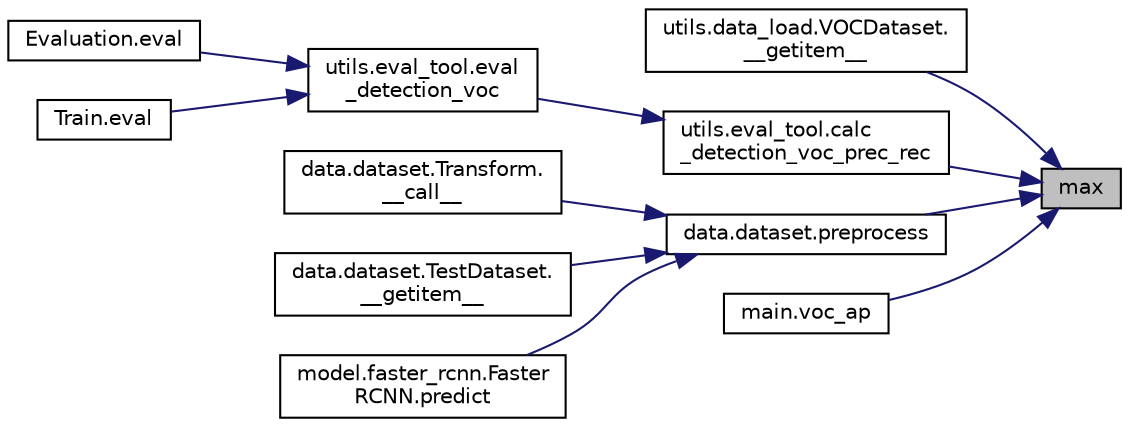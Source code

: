 digraph "max"
{
 // LATEX_PDF_SIZE
  edge [fontname="Helvetica",fontsize="10",labelfontname="Helvetica",labelfontsize="10"];
  node [fontname="Helvetica",fontsize="10",shape=record];
  rankdir="RL";
  Node1 [label="max",height=0.2,width=0.4,color="black", fillcolor="grey75", style="filled", fontcolor="black",tooltip=" "];
  Node1 -> Node2 [dir="back",color="midnightblue",fontsize="10",style="solid",fontname="Helvetica"];
  Node2 [label="utils.data_load.VOCDataset.\l__getitem__",height=0.2,width=0.4,color="black", fillcolor="white", style="filled",URL="$classutils_1_1data__load_1_1_v_o_c_dataset.html#a1be64c69f53af81bd111f812f29f476e",tooltip=" "];
  Node1 -> Node3 [dir="back",color="midnightblue",fontsize="10",style="solid",fontname="Helvetica"];
  Node3 [label="utils.eval_tool.calc\l_detection_voc_prec_rec",height=0.2,width=0.4,color="black", fillcolor="white", style="filled",URL="$namespaceutils_1_1eval__tool.html#a4c3aa581f1fb0e3db8877b9c50b648f3",tooltip=" "];
  Node3 -> Node4 [dir="back",color="midnightblue",fontsize="10",style="solid",fontname="Helvetica"];
  Node4 [label="utils.eval_tool.eval\l_detection_voc",height=0.2,width=0.4,color="black", fillcolor="white", style="filled",URL="$namespaceutils_1_1eval__tool.html#ad492f468b79187fc9e5441c757151f28",tooltip=" "];
  Node4 -> Node5 [dir="back",color="midnightblue",fontsize="10",style="solid",fontname="Helvetica"];
  Node5 [label="Evaluation.eval",height=0.2,width=0.4,color="black", fillcolor="white", style="filled",URL="$namespace_evaluation.html#ad8a1aa2d59b6d64bebd8713508b9b122",tooltip=" "];
  Node4 -> Node6 [dir="back",color="midnightblue",fontsize="10",style="solid",fontname="Helvetica"];
  Node6 [label="Train.eval",height=0.2,width=0.4,color="black", fillcolor="white", style="filled",URL="$namespace_train.html#a073c054b09d56829c4927f2c5fe5d47a",tooltip="\"MAP\"를 구하기 위한 함수"];
  Node1 -> Node7 [dir="back",color="midnightblue",fontsize="10",style="solid",fontname="Helvetica"];
  Node7 [label="data.dataset.preprocess",height=0.2,width=0.4,color="black", fillcolor="white", style="filled",URL="$namespacedata_1_1dataset.html#a623589c207bb5958144c8e7e74d41897",tooltip="size가 다른 이미지에 대해서 resize 및 normalization"];
  Node7 -> Node8 [dir="back",color="midnightblue",fontsize="10",style="solid",fontname="Helvetica"];
  Node8 [label="data.dataset.Transform.\l__call__",height=0.2,width=0.4,color="black", fillcolor="white", style="filled",URL="$classdata_1_1dataset_1_1_transform.html#a57523e68e3c34160291a050ac45eb81f",tooltip=" "];
  Node7 -> Node9 [dir="back",color="midnightblue",fontsize="10",style="solid",fontname="Helvetica"];
  Node9 [label="data.dataset.TestDataset.\l__getitem__",height=0.2,width=0.4,color="black", fillcolor="white", style="filled",URL="$classdata_1_1dataset_1_1_test_dataset.html#a1fdbf483afbbeeb52d5a4fe667427ef3",tooltip=" "];
  Node7 -> Node10 [dir="back",color="midnightblue",fontsize="10",style="solid",fontname="Helvetica"];
  Node10 [label="model.faster_rcnn.Faster\lRCNN.predict",height=0.2,width=0.4,color="black", fillcolor="white", style="filled",URL="$classmodel_1_1faster__rcnn_1_1_faster_r_c_n_n.html#a553586dc1bd599091a964f9fcc1cf154",tooltip=" "];
  Node1 -> Node11 [dir="back",color="midnightblue",fontsize="10",style="solid",fontname="Helvetica"];
  Node11 [label="main.voc_ap",height=0.2,width=0.4,color="black", fillcolor="white", style="filled",URL="$namespacemain.html#ac5b7082c38dba715040019af76ba3d50",tooltip=" "];
}
